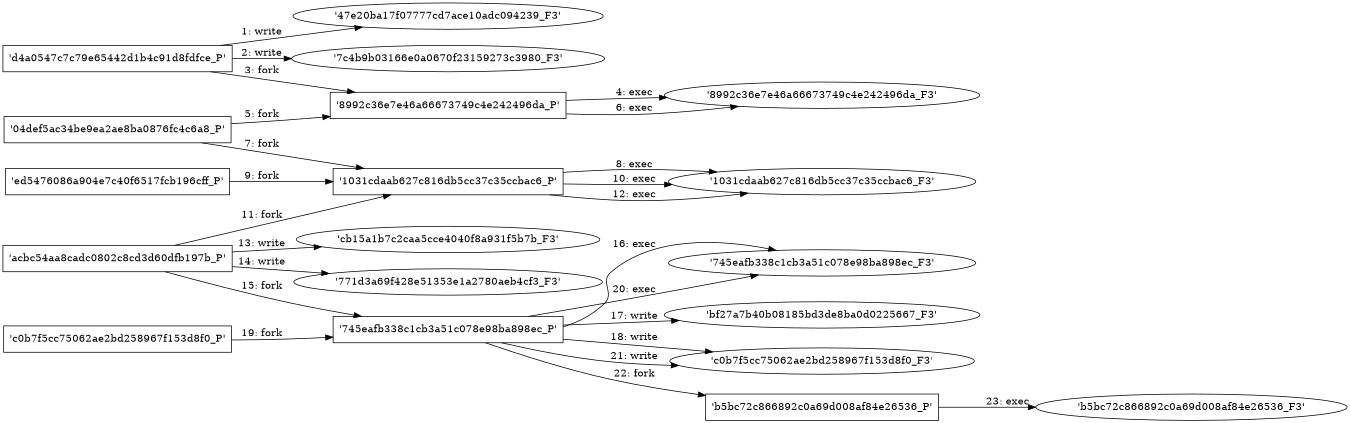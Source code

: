 digraph "D:\Learning\Paper\apt\基于CTI的攻击预警\Dataset\攻击图\ASGfromALLCTI\Fun with Shell Scripts and OS X.dot" {
rankdir="LR"
size="9"
fixedsize="false"
splines="true"
nodesep=0.3
ranksep=0
fontsize=10
overlap="scalexy"
engine= "neato"
	"'47e20ba17f07777cd7ace10adc094239_F3'" [node_type=file shape=ellipse]
	"'d4a0547c7c79e65442d1b4c91d8fdfce_P'" [node_type=Process shape=box]
	"'d4a0547c7c79e65442d1b4c91d8fdfce_P'" -> "'47e20ba17f07777cd7ace10adc094239_F3'" [label="1: write"]
	"'7c4b9b03166e0a0670f23159273c3980_F3'" [node_type=file shape=ellipse]
	"'d4a0547c7c79e65442d1b4c91d8fdfce_P'" [node_type=Process shape=box]
	"'d4a0547c7c79e65442d1b4c91d8fdfce_P'" -> "'7c4b9b03166e0a0670f23159273c3980_F3'" [label="2: write"]
	"'d4a0547c7c79e65442d1b4c91d8fdfce_P'" [node_type=Process shape=box]
	"'8992c36e7e46a66673749c4e242496da_P'" [node_type=Process shape=box]
	"'d4a0547c7c79e65442d1b4c91d8fdfce_P'" -> "'8992c36e7e46a66673749c4e242496da_P'" [label="3: fork"]
	"'8992c36e7e46a66673749c4e242496da_P'" [node_type=Process shape=box]
	"'8992c36e7e46a66673749c4e242496da_F3'" [node_type=File shape=ellipse]
	"'8992c36e7e46a66673749c4e242496da_P'" -> "'8992c36e7e46a66673749c4e242496da_F3'" [label="4: exec"]
	"'04def5ac34be9ea2ae8ba0876fc4c6a8_P'" [node_type=Process shape=box]
	"'8992c36e7e46a66673749c4e242496da_P'" [node_type=Process shape=box]
	"'04def5ac34be9ea2ae8ba0876fc4c6a8_P'" -> "'8992c36e7e46a66673749c4e242496da_P'" [label="5: fork"]
	"'8992c36e7e46a66673749c4e242496da_P'" [node_type=Process shape=box]
	"'8992c36e7e46a66673749c4e242496da_F3'" [node_type=File shape=ellipse]
	"'8992c36e7e46a66673749c4e242496da_P'" -> "'8992c36e7e46a66673749c4e242496da_F3'" [label="6: exec"]
	"'04def5ac34be9ea2ae8ba0876fc4c6a8_P'" [node_type=Process shape=box]
	"'1031cdaab627c816db5cc37c35ccbac6_P'" [node_type=Process shape=box]
	"'04def5ac34be9ea2ae8ba0876fc4c6a8_P'" -> "'1031cdaab627c816db5cc37c35ccbac6_P'" [label="7: fork"]
	"'1031cdaab627c816db5cc37c35ccbac6_P'" [node_type=Process shape=box]
	"'1031cdaab627c816db5cc37c35ccbac6_F3'" [node_type=File shape=ellipse]
	"'1031cdaab627c816db5cc37c35ccbac6_P'" -> "'1031cdaab627c816db5cc37c35ccbac6_F3'" [label="8: exec"]
	"'ed5476086a904e7c40f6517fcb196cff_P'" [node_type=Process shape=box]
	"'1031cdaab627c816db5cc37c35ccbac6_P'" [node_type=Process shape=box]
	"'ed5476086a904e7c40f6517fcb196cff_P'" -> "'1031cdaab627c816db5cc37c35ccbac6_P'" [label="9: fork"]
	"'1031cdaab627c816db5cc37c35ccbac6_P'" [node_type=Process shape=box]
	"'1031cdaab627c816db5cc37c35ccbac6_F3'" [node_type=File shape=ellipse]
	"'1031cdaab627c816db5cc37c35ccbac6_P'" -> "'1031cdaab627c816db5cc37c35ccbac6_F3'" [label="10: exec"]
	"'acbc54aa8cadc0802c8cd3d60dfb197b_P'" [node_type=Process shape=box]
	"'1031cdaab627c816db5cc37c35ccbac6_P'" [node_type=Process shape=box]
	"'acbc54aa8cadc0802c8cd3d60dfb197b_P'" -> "'1031cdaab627c816db5cc37c35ccbac6_P'" [label="11: fork"]
	"'1031cdaab627c816db5cc37c35ccbac6_P'" [node_type=Process shape=box]
	"'1031cdaab627c816db5cc37c35ccbac6_F3'" [node_type=File shape=ellipse]
	"'1031cdaab627c816db5cc37c35ccbac6_P'" -> "'1031cdaab627c816db5cc37c35ccbac6_F3'" [label="12: exec"]
	"'cb15a1b7c2caa5cce4040f8a931f5b7b_F3'" [node_type=file shape=ellipse]
	"'acbc54aa8cadc0802c8cd3d60dfb197b_P'" [node_type=Process shape=box]
	"'acbc54aa8cadc0802c8cd3d60dfb197b_P'" -> "'cb15a1b7c2caa5cce4040f8a931f5b7b_F3'" [label="13: write"]
	"'771d3a69f428e51353e1a2780aeb4cf3_F3'" [node_type=file shape=ellipse]
	"'acbc54aa8cadc0802c8cd3d60dfb197b_P'" [node_type=Process shape=box]
	"'acbc54aa8cadc0802c8cd3d60dfb197b_P'" -> "'771d3a69f428e51353e1a2780aeb4cf3_F3'" [label="14: write"]
	"'acbc54aa8cadc0802c8cd3d60dfb197b_P'" [node_type=Process shape=box]
	"'745eafb338c1cb3a51c078e98ba898ec_P'" [node_type=Process shape=box]
	"'acbc54aa8cadc0802c8cd3d60dfb197b_P'" -> "'745eafb338c1cb3a51c078e98ba898ec_P'" [label="15: fork"]
	"'745eafb338c1cb3a51c078e98ba898ec_P'" [node_type=Process shape=box]
	"'745eafb338c1cb3a51c078e98ba898ec_F3'" [node_type=File shape=ellipse]
	"'745eafb338c1cb3a51c078e98ba898ec_P'" -> "'745eafb338c1cb3a51c078e98ba898ec_F3'" [label="16: exec"]
	"'bf27a7b40b08185bd3de8ba0d0225667_F3'" [node_type=file shape=ellipse]
	"'745eafb338c1cb3a51c078e98ba898ec_P'" [node_type=Process shape=box]
	"'745eafb338c1cb3a51c078e98ba898ec_P'" -> "'bf27a7b40b08185bd3de8ba0d0225667_F3'" [label="17: write"]
	"'c0b7f5cc75062ae2bd258967f153d8f0_F3'" [node_type=file shape=ellipse]
	"'745eafb338c1cb3a51c078e98ba898ec_P'" [node_type=Process shape=box]
	"'745eafb338c1cb3a51c078e98ba898ec_P'" -> "'c0b7f5cc75062ae2bd258967f153d8f0_F3'" [label="18: write"]
	"'c0b7f5cc75062ae2bd258967f153d8f0_P'" [node_type=Process shape=box]
	"'745eafb338c1cb3a51c078e98ba898ec_P'" [node_type=Process shape=box]
	"'c0b7f5cc75062ae2bd258967f153d8f0_P'" -> "'745eafb338c1cb3a51c078e98ba898ec_P'" [label="19: fork"]
	"'745eafb338c1cb3a51c078e98ba898ec_P'" [node_type=Process shape=box]
	"'745eafb338c1cb3a51c078e98ba898ec_F3'" [node_type=File shape=ellipse]
	"'745eafb338c1cb3a51c078e98ba898ec_P'" -> "'745eafb338c1cb3a51c078e98ba898ec_F3'" [label="20: exec"]
	"'c0b7f5cc75062ae2bd258967f153d8f0_F3'" [node_type=file shape=ellipse]
	"'745eafb338c1cb3a51c078e98ba898ec_P'" [node_type=Process shape=box]
	"'745eafb338c1cb3a51c078e98ba898ec_P'" -> "'c0b7f5cc75062ae2bd258967f153d8f0_F3'" [label="21: write"]
	"'745eafb338c1cb3a51c078e98ba898ec_P'" [node_type=Process shape=box]
	"'b5bc72c866892c0a69d008af84e26536_P'" [node_type=Process shape=box]
	"'745eafb338c1cb3a51c078e98ba898ec_P'" -> "'b5bc72c866892c0a69d008af84e26536_P'" [label="22: fork"]
	"'b5bc72c866892c0a69d008af84e26536_P'" [node_type=Process shape=box]
	"'b5bc72c866892c0a69d008af84e26536_F3'" [node_type=File shape=ellipse]
	"'b5bc72c866892c0a69d008af84e26536_P'" -> "'b5bc72c866892c0a69d008af84e26536_F3'" [label="23: exec"]
}
